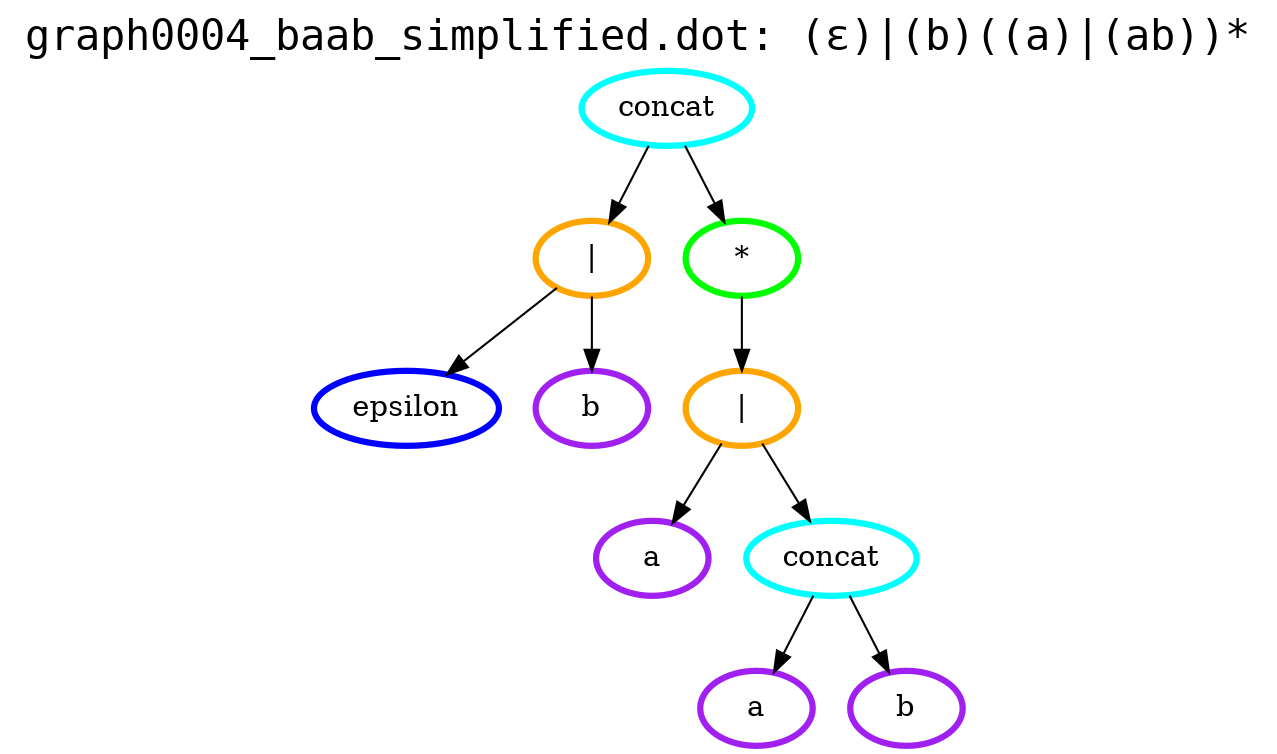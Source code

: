 digraph G {
  labelloc="t";
  label="graph0004_baab_simplified.dot: (ε)|(b)((a)|(ab))*";
  fontsize=20;
  fontname="Courier";
  jzdwawsfwrltbymcsljpbbevpauitj [label="concat", color="cyan", penwidth=3];
  jzdwawsfwrltbymcsljpbbevpauitj -> htseokifeggegydxmwbhkusjutuwgp;
  htseokifeggegydxmwbhkusjutuwgp [label="|", color="orange", penwidth=3];
  htseokifeggegydxmwbhkusjutuwgp -> jnhcrfbinyzfrqqnfkvuouourknmdf;
  jnhcrfbinyzfrqqnfkvuouourknmdf [label="epsilon", color="blue", penwidth=3];
  htseokifeggegydxmwbhkusjutuwgp -> odpcslgexevnqjmiohoddydpytkgog;
  odpcslgexevnqjmiohoddydpytkgog [label="b", color="purple", penwidth=3];
  jzdwawsfwrltbymcsljpbbevpauitj -> rudnexlrnzqtrtenkdhmswgnxgblhx;
  rudnexlrnzqtrtenkdhmswgnxgblhx [label="*", color="green", penwidth=3];
  rudnexlrnzqtrtenkdhmswgnxgblhx -> eponjfmumepshdujoqkoszoqqcnotp;
  eponjfmumepshdujoqkoszoqqcnotp [label="|", color="orange", penwidth=3];
  eponjfmumepshdujoqkoszoqqcnotp -> snzrhfgujuchgkagfgtiozghcykylu;
  snzrhfgujuchgkagfgtiozghcykylu [label="a", color="purple", penwidth=3];
  eponjfmumepshdujoqkoszoqqcnotp -> lodgvdlnxbqwgmgmypeawuazdvdjaw;
  lodgvdlnxbqwgmgmypeawuazdvdjaw [label="concat", color="cyan", penwidth=3];
  lodgvdlnxbqwgmgmypeawuazdvdjaw -> qodkodzlktdwecmtxrfvfouiiftius;
  qodkodzlktdwecmtxrfvfouiiftius [label="a", color="purple", penwidth=3];
  lodgvdlnxbqwgmgmypeawuazdvdjaw -> kyasodrzypefhifeknibxktrhwgueq;
  kyasodrzypefhifeknibxktrhwgueq [label="b", color="purple", penwidth=3];
}
